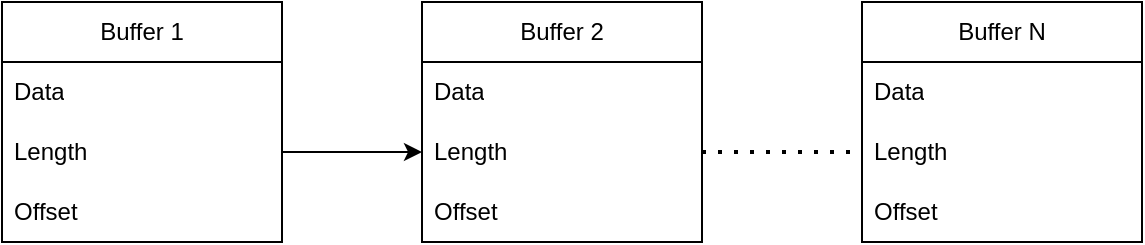 <mxfile version="28.2.0">
  <diagram name="Page-1" id="6tqfAeu_9Ty5jVZFsERG">
    <mxGraphModel dx="1426" dy="787" grid="1" gridSize="10" guides="1" tooltips="1" connect="1" arrows="1" fold="1" page="1" pageScale="1" pageWidth="827" pageHeight="1169" math="0" shadow="0">
      <root>
        <mxCell id="0" />
        <mxCell id="1" parent="0" />
        <mxCell id="xcdzJdMEOH9uSkjJ723L-2" value="Buffer 1" style="swimlane;fontStyle=0;childLayout=stackLayout;horizontal=1;startSize=30;horizontalStack=0;resizeParent=1;resizeParentMax=0;resizeLast=0;collapsible=1;marginBottom=0;whiteSpace=wrap;html=1;" vertex="1" parent="1">
          <mxGeometry x="150" y="110" width="140" height="120" as="geometry" />
        </mxCell>
        <mxCell id="xcdzJdMEOH9uSkjJ723L-3" value="Data" style="text;strokeColor=none;fillColor=none;align=left;verticalAlign=middle;spacingLeft=4;spacingRight=4;overflow=hidden;points=[[0,0.5],[1,0.5]];portConstraint=eastwest;rotatable=0;whiteSpace=wrap;html=1;" vertex="1" parent="xcdzJdMEOH9uSkjJ723L-2">
          <mxGeometry y="30" width="140" height="30" as="geometry" />
        </mxCell>
        <mxCell id="xcdzJdMEOH9uSkjJ723L-4" value="Length" style="text;strokeColor=none;fillColor=none;align=left;verticalAlign=middle;spacingLeft=4;spacingRight=4;overflow=hidden;points=[[0,0.5],[1,0.5]];portConstraint=eastwest;rotatable=0;whiteSpace=wrap;html=1;" vertex="1" parent="xcdzJdMEOH9uSkjJ723L-2">
          <mxGeometry y="60" width="140" height="30" as="geometry" />
        </mxCell>
        <mxCell id="xcdzJdMEOH9uSkjJ723L-5" value="Offset" style="text;strokeColor=none;fillColor=none;align=left;verticalAlign=middle;spacingLeft=4;spacingRight=4;overflow=hidden;points=[[0,0.5],[1,0.5]];portConstraint=eastwest;rotatable=0;whiteSpace=wrap;html=1;" vertex="1" parent="xcdzJdMEOH9uSkjJ723L-2">
          <mxGeometry y="90" width="140" height="30" as="geometry" />
        </mxCell>
        <mxCell id="xcdzJdMEOH9uSkjJ723L-7" value="Buffer 2" style="swimlane;fontStyle=0;childLayout=stackLayout;horizontal=1;startSize=30;horizontalStack=0;resizeParent=1;resizeParentMax=0;resizeLast=0;collapsible=1;marginBottom=0;whiteSpace=wrap;html=1;" vertex="1" parent="1">
          <mxGeometry x="360" y="110" width="140" height="120" as="geometry" />
        </mxCell>
        <mxCell id="xcdzJdMEOH9uSkjJ723L-8" value="Data" style="text;strokeColor=none;fillColor=none;align=left;verticalAlign=middle;spacingLeft=4;spacingRight=4;overflow=hidden;points=[[0,0.5],[1,0.5]];portConstraint=eastwest;rotatable=0;whiteSpace=wrap;html=1;" vertex="1" parent="xcdzJdMEOH9uSkjJ723L-7">
          <mxGeometry y="30" width="140" height="30" as="geometry" />
        </mxCell>
        <mxCell id="xcdzJdMEOH9uSkjJ723L-9" value="Length" style="text;strokeColor=none;fillColor=none;align=left;verticalAlign=middle;spacingLeft=4;spacingRight=4;overflow=hidden;points=[[0,0.5],[1,0.5]];portConstraint=eastwest;rotatable=0;whiteSpace=wrap;html=1;" vertex="1" parent="xcdzJdMEOH9uSkjJ723L-7">
          <mxGeometry y="60" width="140" height="30" as="geometry" />
        </mxCell>
        <mxCell id="xcdzJdMEOH9uSkjJ723L-10" value="Offset" style="text;strokeColor=none;fillColor=none;align=left;verticalAlign=middle;spacingLeft=4;spacingRight=4;overflow=hidden;points=[[0,0.5],[1,0.5]];portConstraint=eastwest;rotatable=0;whiteSpace=wrap;html=1;" vertex="1" parent="xcdzJdMEOH9uSkjJ723L-7">
          <mxGeometry y="90" width="140" height="30" as="geometry" />
        </mxCell>
        <mxCell id="xcdzJdMEOH9uSkjJ723L-15" value="" style="edgeStyle=orthogonalEdgeStyle;rounded=0;orthogonalLoop=1;jettySize=auto;html=1;entryX=0;entryY=0.5;entryDx=0;entryDy=0;" edge="1" parent="1" source="xcdzJdMEOH9uSkjJ723L-4" target="xcdzJdMEOH9uSkjJ723L-9">
          <mxGeometry relative="1" as="geometry" />
        </mxCell>
        <mxCell id="xcdzJdMEOH9uSkjJ723L-16" value="" style="endArrow=none;dashed=1;html=1;dashPattern=1 3;strokeWidth=2;rounded=0;exitX=1;exitY=0.5;exitDx=0;exitDy=0;entryX=0;entryY=0.5;entryDx=0;entryDy=0;" edge="1" parent="1" source="xcdzJdMEOH9uSkjJ723L-9" target="xcdzJdMEOH9uSkjJ723L-19">
          <mxGeometry width="50" height="50" relative="1" as="geometry">
            <mxPoint x="390" y="430" as="sourcePoint" />
            <mxPoint x="440" y="380" as="targetPoint" />
          </mxGeometry>
        </mxCell>
        <mxCell id="xcdzJdMEOH9uSkjJ723L-17" value="Buffer N" style="swimlane;fontStyle=0;childLayout=stackLayout;horizontal=1;startSize=30;horizontalStack=0;resizeParent=1;resizeParentMax=0;resizeLast=0;collapsible=1;marginBottom=0;whiteSpace=wrap;html=1;" vertex="1" parent="1">
          <mxGeometry x="580" y="110" width="140" height="120" as="geometry" />
        </mxCell>
        <mxCell id="xcdzJdMEOH9uSkjJ723L-18" value="Data" style="text;strokeColor=none;fillColor=none;align=left;verticalAlign=middle;spacingLeft=4;spacingRight=4;overflow=hidden;points=[[0,0.5],[1,0.5]];portConstraint=eastwest;rotatable=0;whiteSpace=wrap;html=1;" vertex="1" parent="xcdzJdMEOH9uSkjJ723L-17">
          <mxGeometry y="30" width="140" height="30" as="geometry" />
        </mxCell>
        <mxCell id="xcdzJdMEOH9uSkjJ723L-19" value="Length" style="text;strokeColor=none;fillColor=none;align=left;verticalAlign=middle;spacingLeft=4;spacingRight=4;overflow=hidden;points=[[0,0.5],[1,0.5]];portConstraint=eastwest;rotatable=0;whiteSpace=wrap;html=1;" vertex="1" parent="xcdzJdMEOH9uSkjJ723L-17">
          <mxGeometry y="60" width="140" height="30" as="geometry" />
        </mxCell>
        <mxCell id="xcdzJdMEOH9uSkjJ723L-20" value="Offset" style="text;strokeColor=none;fillColor=none;align=left;verticalAlign=middle;spacingLeft=4;spacingRight=4;overflow=hidden;points=[[0,0.5],[1,0.5]];portConstraint=eastwest;rotatable=0;whiteSpace=wrap;html=1;" vertex="1" parent="xcdzJdMEOH9uSkjJ723L-17">
          <mxGeometry y="90" width="140" height="30" as="geometry" />
        </mxCell>
      </root>
    </mxGraphModel>
  </diagram>
</mxfile>
